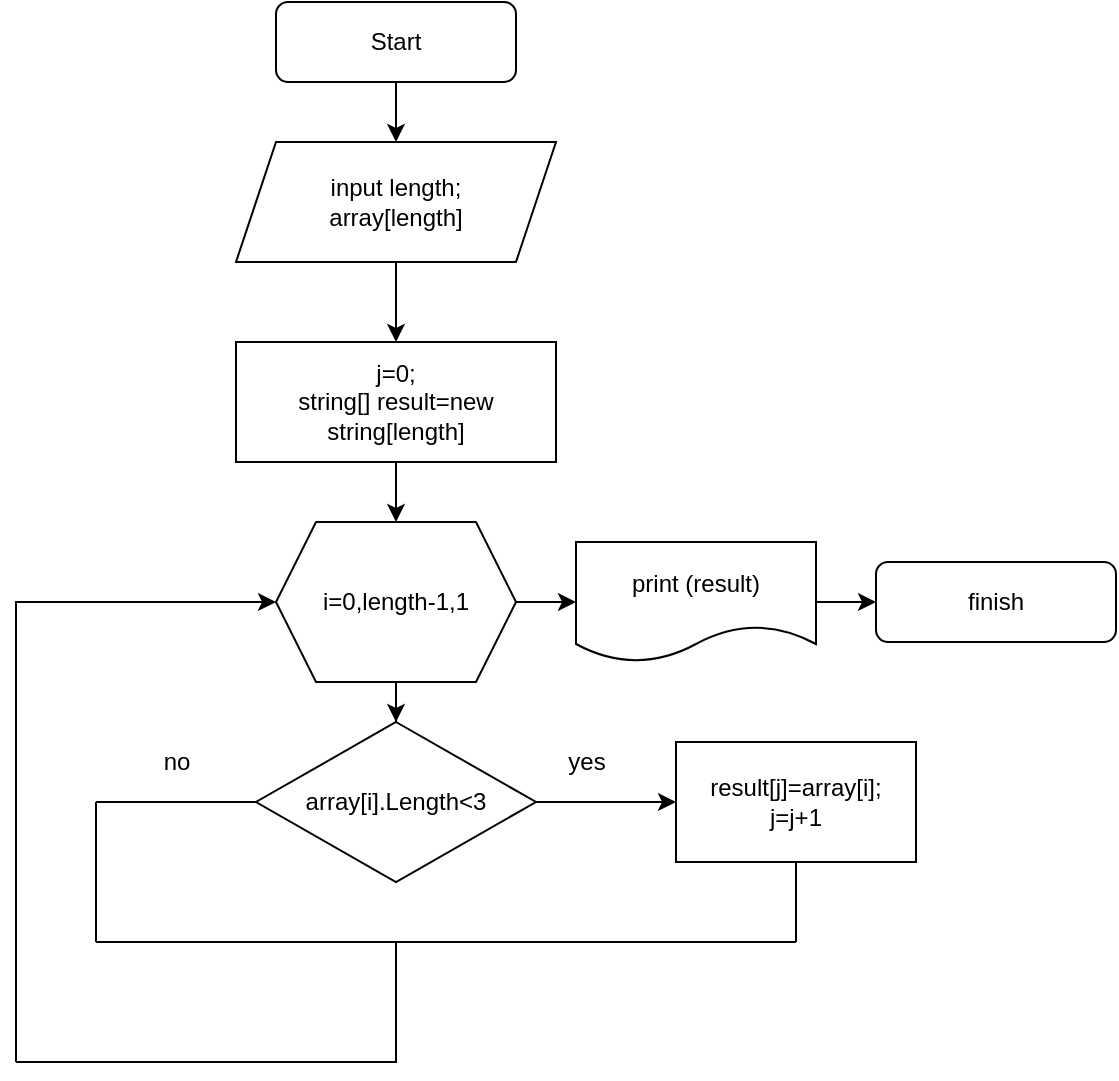 <mxfile version="19.0.3" type="device"><diagram id="X21ZZwgYOydGA6hGD8RC" name="Страница 1"><mxGraphModel dx="1038" dy="649" grid="1" gridSize="10" guides="1" tooltips="1" connect="1" arrows="1" fold="1" page="1" pageScale="1" pageWidth="827" pageHeight="1169" math="0" shadow="0"><root><mxCell id="0"/><mxCell id="1" parent="0"/><mxCell id="fT3aaoYgtnwfmCAokHUw-2" style="edgeStyle=orthogonalEdgeStyle;rounded=0;orthogonalLoop=1;jettySize=auto;html=1;" edge="1" parent="1" source="fT3aaoYgtnwfmCAokHUw-1" target="fT3aaoYgtnwfmCAokHUw-3"><mxGeometry relative="1" as="geometry"><mxPoint x="390" y="80" as="targetPoint"/></mxGeometry></mxCell><mxCell id="fT3aaoYgtnwfmCAokHUw-1" value="Start" style="rounded=1;whiteSpace=wrap;html=1;" vertex="1" parent="1"><mxGeometry x="330" y="10" width="120" height="40" as="geometry"/></mxCell><mxCell id="fT3aaoYgtnwfmCAokHUw-5" style="edgeStyle=orthogonalEdgeStyle;rounded=0;orthogonalLoop=1;jettySize=auto;html=1;entryX=0.5;entryY=0;entryDx=0;entryDy=0;" edge="1" parent="1" source="fT3aaoYgtnwfmCAokHUw-3" target="fT3aaoYgtnwfmCAokHUw-4"><mxGeometry relative="1" as="geometry"/></mxCell><mxCell id="fT3aaoYgtnwfmCAokHUw-3" value="input length;&lt;br&gt;array[length]" style="shape=parallelogram;perimeter=parallelogramPerimeter;whiteSpace=wrap;html=1;fixedSize=1;" vertex="1" parent="1"><mxGeometry x="310" y="80" width="160" height="60" as="geometry"/></mxCell><mxCell id="fT3aaoYgtnwfmCAokHUw-6" style="edgeStyle=orthogonalEdgeStyle;rounded=0;orthogonalLoop=1;jettySize=auto;html=1;" edge="1" parent="1" source="fT3aaoYgtnwfmCAokHUw-4" target="fT3aaoYgtnwfmCAokHUw-7"><mxGeometry relative="1" as="geometry"><mxPoint x="390" y="270" as="targetPoint"/></mxGeometry></mxCell><mxCell id="fT3aaoYgtnwfmCAokHUw-4" value="j=0;&lt;br&gt;string[] result=new string[length]" style="rounded=0;whiteSpace=wrap;html=1;" vertex="1" parent="1"><mxGeometry x="310" y="180" width="160" height="60" as="geometry"/></mxCell><mxCell id="fT3aaoYgtnwfmCAokHUw-8" style="edgeStyle=orthogonalEdgeStyle;rounded=0;orthogonalLoop=1;jettySize=auto;html=1;" edge="1" parent="1" source="fT3aaoYgtnwfmCAokHUw-7" target="fT3aaoYgtnwfmCAokHUw-9"><mxGeometry relative="1" as="geometry"><mxPoint x="500" y="310" as="targetPoint"/></mxGeometry></mxCell><mxCell id="fT3aaoYgtnwfmCAokHUw-12" style="edgeStyle=orthogonalEdgeStyle;rounded=0;orthogonalLoop=1;jettySize=auto;html=1;" edge="1" parent="1" source="fT3aaoYgtnwfmCAokHUw-7" target="fT3aaoYgtnwfmCAokHUw-13"><mxGeometry relative="1" as="geometry"><mxPoint x="390" y="370" as="targetPoint"/></mxGeometry></mxCell><mxCell id="fT3aaoYgtnwfmCAokHUw-7" value="i=0,length-1,1" style="shape=hexagon;perimeter=hexagonPerimeter2;whiteSpace=wrap;html=1;fixedSize=1;" vertex="1" parent="1"><mxGeometry x="330" y="270" width="120" height="80" as="geometry"/></mxCell><mxCell id="fT3aaoYgtnwfmCAokHUw-10" style="edgeStyle=orthogonalEdgeStyle;rounded=0;orthogonalLoop=1;jettySize=auto;html=1;" edge="1" parent="1" source="fT3aaoYgtnwfmCAokHUw-9" target="fT3aaoYgtnwfmCAokHUw-11"><mxGeometry relative="1" as="geometry"><mxPoint x="640" y="310" as="targetPoint"/></mxGeometry></mxCell><mxCell id="fT3aaoYgtnwfmCAokHUw-9" value="print (result)" style="shape=document;whiteSpace=wrap;html=1;boundedLbl=1;" vertex="1" parent="1"><mxGeometry x="480" y="280" width="120" height="60" as="geometry"/></mxCell><mxCell id="fT3aaoYgtnwfmCAokHUw-11" value="finish" style="rounded=1;whiteSpace=wrap;html=1;" vertex="1" parent="1"><mxGeometry x="630" y="290" width="120" height="40" as="geometry"/></mxCell><mxCell id="fT3aaoYgtnwfmCAokHUw-14" style="edgeStyle=orthogonalEdgeStyle;rounded=0;orthogonalLoop=1;jettySize=auto;html=1;" edge="1" parent="1" source="fT3aaoYgtnwfmCAokHUw-13" target="fT3aaoYgtnwfmCAokHUw-15"><mxGeometry relative="1" as="geometry"><mxPoint x="480" y="410" as="targetPoint"/></mxGeometry></mxCell><mxCell id="fT3aaoYgtnwfmCAokHUw-13" value="array[i].Length&amp;lt;3" style="rhombus;whiteSpace=wrap;html=1;" vertex="1" parent="1"><mxGeometry x="320" y="370" width="140" height="80" as="geometry"/></mxCell><mxCell id="fT3aaoYgtnwfmCAokHUw-15" value="result[j]=array[i];&lt;br&gt;j=j+1" style="rounded=0;whiteSpace=wrap;html=1;" vertex="1" parent="1"><mxGeometry x="530" y="380" width="120" height="60" as="geometry"/></mxCell><mxCell id="fT3aaoYgtnwfmCAokHUw-19" value="" style="endArrow=none;html=1;rounded=0;entryX=0.5;entryY=1;entryDx=0;entryDy=0;" edge="1" parent="1" target="fT3aaoYgtnwfmCAokHUw-15"><mxGeometry width="50" height="50" relative="1" as="geometry"><mxPoint x="590" y="480" as="sourcePoint"/><mxPoint x="440" y="280" as="targetPoint"/></mxGeometry></mxCell><mxCell id="fT3aaoYgtnwfmCAokHUw-20" value="" style="endArrow=none;html=1;rounded=0;" edge="1" parent="1"><mxGeometry width="50" height="50" relative="1" as="geometry"><mxPoint x="240" y="480" as="sourcePoint"/><mxPoint x="590" y="480" as="targetPoint"/></mxGeometry></mxCell><mxCell id="fT3aaoYgtnwfmCAokHUw-21" value="" style="endArrow=none;html=1;rounded=0;" edge="1" parent="1"><mxGeometry width="50" height="50" relative="1" as="geometry"><mxPoint x="240" y="480" as="sourcePoint"/><mxPoint x="240" y="410" as="targetPoint"/></mxGeometry></mxCell><mxCell id="fT3aaoYgtnwfmCAokHUw-23" value="" style="endArrow=none;html=1;rounded=0;" edge="1" parent="1" target="fT3aaoYgtnwfmCAokHUw-13"><mxGeometry width="50" height="50" relative="1" as="geometry"><mxPoint x="240" y="410" as="sourcePoint"/><mxPoint x="330" y="360" as="targetPoint"/></mxGeometry></mxCell><mxCell id="fT3aaoYgtnwfmCAokHUw-24" value="no" style="text;html=1;align=center;verticalAlign=middle;resizable=0;points=[];autosize=1;strokeColor=none;fillColor=none;" vertex="1" parent="1"><mxGeometry x="265" y="380" width="30" height="20" as="geometry"/></mxCell><mxCell id="fT3aaoYgtnwfmCAokHUw-25" value="yes" style="text;html=1;align=center;verticalAlign=middle;resizable=0;points=[];autosize=1;strokeColor=none;fillColor=none;" vertex="1" parent="1"><mxGeometry x="470" y="380" width="30" height="20" as="geometry"/></mxCell><mxCell id="fT3aaoYgtnwfmCAokHUw-26" value="" style="endArrow=none;html=1;rounded=0;" edge="1" parent="1"><mxGeometry width="50" height="50" relative="1" as="geometry"><mxPoint x="390" y="480" as="sourcePoint"/><mxPoint x="390" y="540" as="targetPoint"/><Array as="points"><mxPoint x="390" y="540"/><mxPoint x="200" y="540"/></Array></mxGeometry></mxCell><mxCell id="fT3aaoYgtnwfmCAokHUw-27" value="" style="endArrow=classic;html=1;rounded=0;" edge="1" parent="1" target="fT3aaoYgtnwfmCAokHUw-7"><mxGeometry width="50" height="50" relative="1" as="geometry"><mxPoint x="200" y="540" as="sourcePoint"/><mxPoint x="200" y="220" as="targetPoint"/><Array as="points"><mxPoint x="200" y="310"/></Array></mxGeometry></mxCell></root></mxGraphModel></diagram></mxfile>